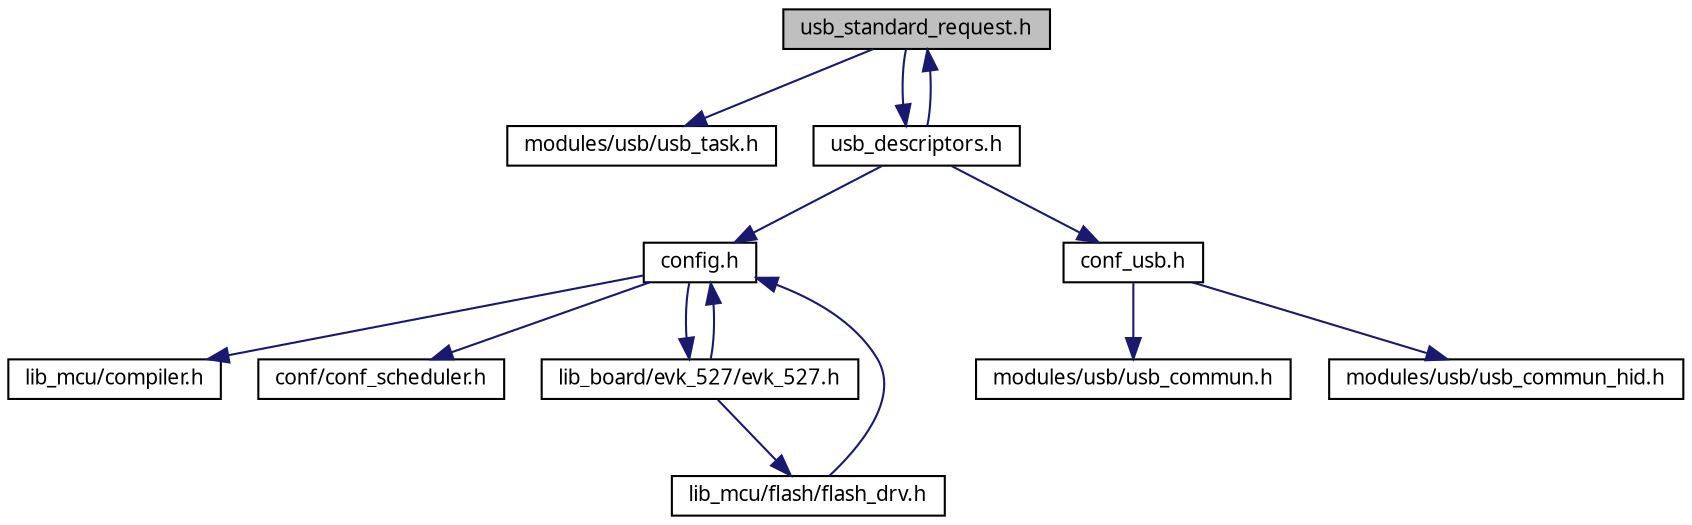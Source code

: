 digraph G
{
  edge [fontname="FreeSans.ttf",fontsize=10,labelfontname="FreeSans.ttf",labelfontsize=10];
  node [fontname="FreeSans.ttf",fontsize=10,shape=record];
  Node1 [label="usb_standard_request.h",height=0.2,width=0.4,color="black", fillcolor="grey75", style="filled" fontcolor="black"];
  Node1 -> Node2 [color="midnightblue",fontsize=10,style="solid",fontname="FreeSans.ttf"];
  Node2 [label="modules/usb/usb_task.h",height=0.2,width=0.4,color="black", fillcolor="white", style="filled",URL="$a00047.html"];
  Node1 -> Node3 [color="midnightblue",fontsize=10,style="solid",fontname="FreeSans.ttf"];
  Node3 [label="usb_descriptors.h",height=0.2,width=0.4,color="black", fillcolor="white", style="filled",URL="$a00037.html"];
  Node3 -> Node4 [color="midnightblue",fontsize=10,style="solid",fontname="FreeSans.ttf"];
  Node4 [label="config.h",height=0.2,width=0.4,color="black", fillcolor="white", style="filled",URL="$a00020.html"];
  Node4 -> Node5 [color="midnightblue",fontsize=10,style="solid",fontname="FreeSans.ttf"];
  Node5 [label="lib_mcu/compiler.h",height=0.2,width=0.4,color="black", fillcolor="white", style="filled",URL="$a00017.html"];
  Node4 -> Node6 [color="midnightblue",fontsize=10,style="solid",fontname="FreeSans.ttf"];
  Node6 [label="conf/conf_scheduler.h",height=0.2,width=0.4,color="black", fillcolor="white", style="filled",URL="$a00018.html"];
  Node4 -> Node7 [color="midnightblue",fontsize=10,style="solid",fontname="FreeSans.ttf"];
  Node7 [label="lib_board/evk_527/evk_527.h",height=0.2,width=0.4,color="black", fillcolor="white", style="filled",URL="$a00021.html"];
  Node7 -> Node4 [color="midnightblue",fontsize=10,style="solid",fontname="FreeSans.ttf"];
  Node7 -> Node8 [color="midnightblue",fontsize=10,style="solid",fontname="FreeSans.ttf"];
  Node8 [label="lib_mcu/flash/flash_drv.h",height=0.2,width=0.4,color="black", fillcolor="white", style="filled",URL="$a00022.html"];
  Node8 -> Node4 [color="midnightblue",fontsize=10,style="solid",fontname="FreeSans.ttf"];
  Node3 -> Node1 [color="midnightblue",fontsize=10,style="solid",fontname="FreeSans.ttf"];
  Node3 -> Node9 [color="midnightblue",fontsize=10,style="solid",fontname="FreeSans.ttf"];
  Node9 [label="conf_usb.h",height=0.2,width=0.4,color="black", fillcolor="white", style="filled",URL="$a00019.html"];
  Node9 -> Node10 [color="midnightblue",fontsize=10,style="solid",fontname="FreeSans.ttf"];
  Node10 [label="modules/usb/usb_commun.h",height=0.2,width=0.4,color="black", fillcolor="white", style="filled",URL="$a00034.html"];
  Node9 -> Node11 [color="midnightblue",fontsize=10,style="solid",fontname="FreeSans.ttf"];
  Node11 [label="modules/usb/usb_commun_hid.h",height=0.2,width=0.4,color="black", fillcolor="white", style="filled",URL="$a00035.html"];
}

